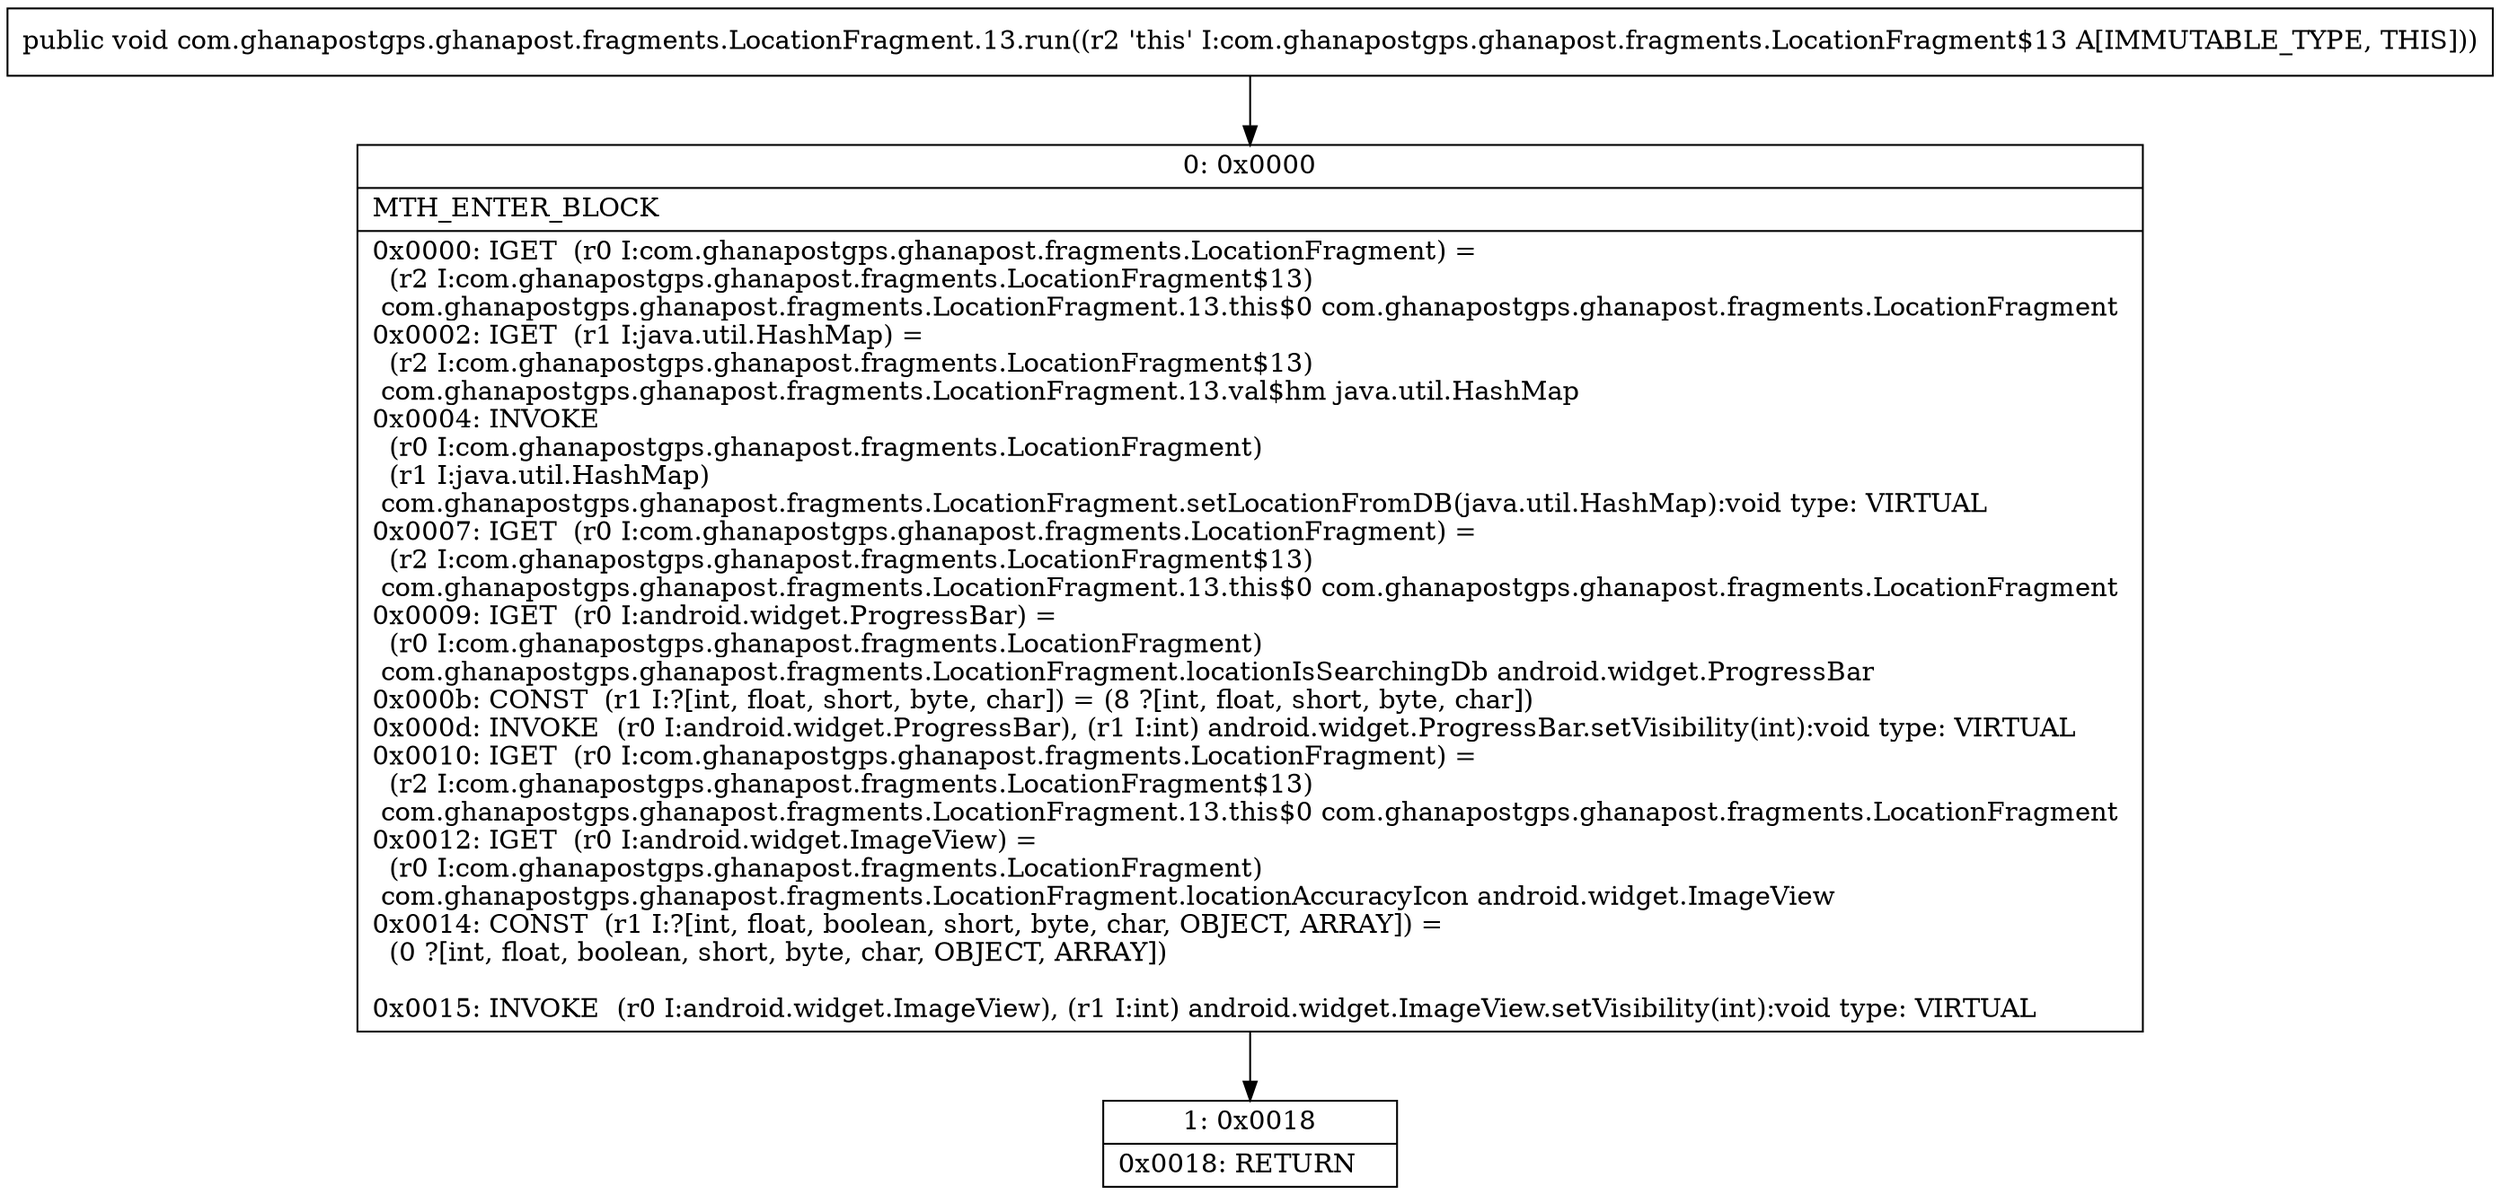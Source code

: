 digraph "CFG forcom.ghanapostgps.ghanapost.fragments.LocationFragment.13.run()V" {
Node_0 [shape=record,label="{0\:\ 0x0000|MTH_ENTER_BLOCK\l|0x0000: IGET  (r0 I:com.ghanapostgps.ghanapost.fragments.LocationFragment) = \l  (r2 I:com.ghanapostgps.ghanapost.fragments.LocationFragment$13)\l com.ghanapostgps.ghanapost.fragments.LocationFragment.13.this$0 com.ghanapostgps.ghanapost.fragments.LocationFragment \l0x0002: IGET  (r1 I:java.util.HashMap) = \l  (r2 I:com.ghanapostgps.ghanapost.fragments.LocationFragment$13)\l com.ghanapostgps.ghanapost.fragments.LocationFragment.13.val$hm java.util.HashMap \l0x0004: INVOKE  \l  (r0 I:com.ghanapostgps.ghanapost.fragments.LocationFragment)\l  (r1 I:java.util.HashMap)\l com.ghanapostgps.ghanapost.fragments.LocationFragment.setLocationFromDB(java.util.HashMap):void type: VIRTUAL \l0x0007: IGET  (r0 I:com.ghanapostgps.ghanapost.fragments.LocationFragment) = \l  (r2 I:com.ghanapostgps.ghanapost.fragments.LocationFragment$13)\l com.ghanapostgps.ghanapost.fragments.LocationFragment.13.this$0 com.ghanapostgps.ghanapost.fragments.LocationFragment \l0x0009: IGET  (r0 I:android.widget.ProgressBar) = \l  (r0 I:com.ghanapostgps.ghanapost.fragments.LocationFragment)\l com.ghanapostgps.ghanapost.fragments.LocationFragment.locationIsSearchingDb android.widget.ProgressBar \l0x000b: CONST  (r1 I:?[int, float, short, byte, char]) = (8 ?[int, float, short, byte, char]) \l0x000d: INVOKE  (r0 I:android.widget.ProgressBar), (r1 I:int) android.widget.ProgressBar.setVisibility(int):void type: VIRTUAL \l0x0010: IGET  (r0 I:com.ghanapostgps.ghanapost.fragments.LocationFragment) = \l  (r2 I:com.ghanapostgps.ghanapost.fragments.LocationFragment$13)\l com.ghanapostgps.ghanapost.fragments.LocationFragment.13.this$0 com.ghanapostgps.ghanapost.fragments.LocationFragment \l0x0012: IGET  (r0 I:android.widget.ImageView) = \l  (r0 I:com.ghanapostgps.ghanapost.fragments.LocationFragment)\l com.ghanapostgps.ghanapost.fragments.LocationFragment.locationAccuracyIcon android.widget.ImageView \l0x0014: CONST  (r1 I:?[int, float, boolean, short, byte, char, OBJECT, ARRAY]) = \l  (0 ?[int, float, boolean, short, byte, char, OBJECT, ARRAY])\l \l0x0015: INVOKE  (r0 I:android.widget.ImageView), (r1 I:int) android.widget.ImageView.setVisibility(int):void type: VIRTUAL \l}"];
Node_1 [shape=record,label="{1\:\ 0x0018|0x0018: RETURN   \l}"];
MethodNode[shape=record,label="{public void com.ghanapostgps.ghanapost.fragments.LocationFragment.13.run((r2 'this' I:com.ghanapostgps.ghanapost.fragments.LocationFragment$13 A[IMMUTABLE_TYPE, THIS])) }"];
MethodNode -> Node_0;
Node_0 -> Node_1;
}

